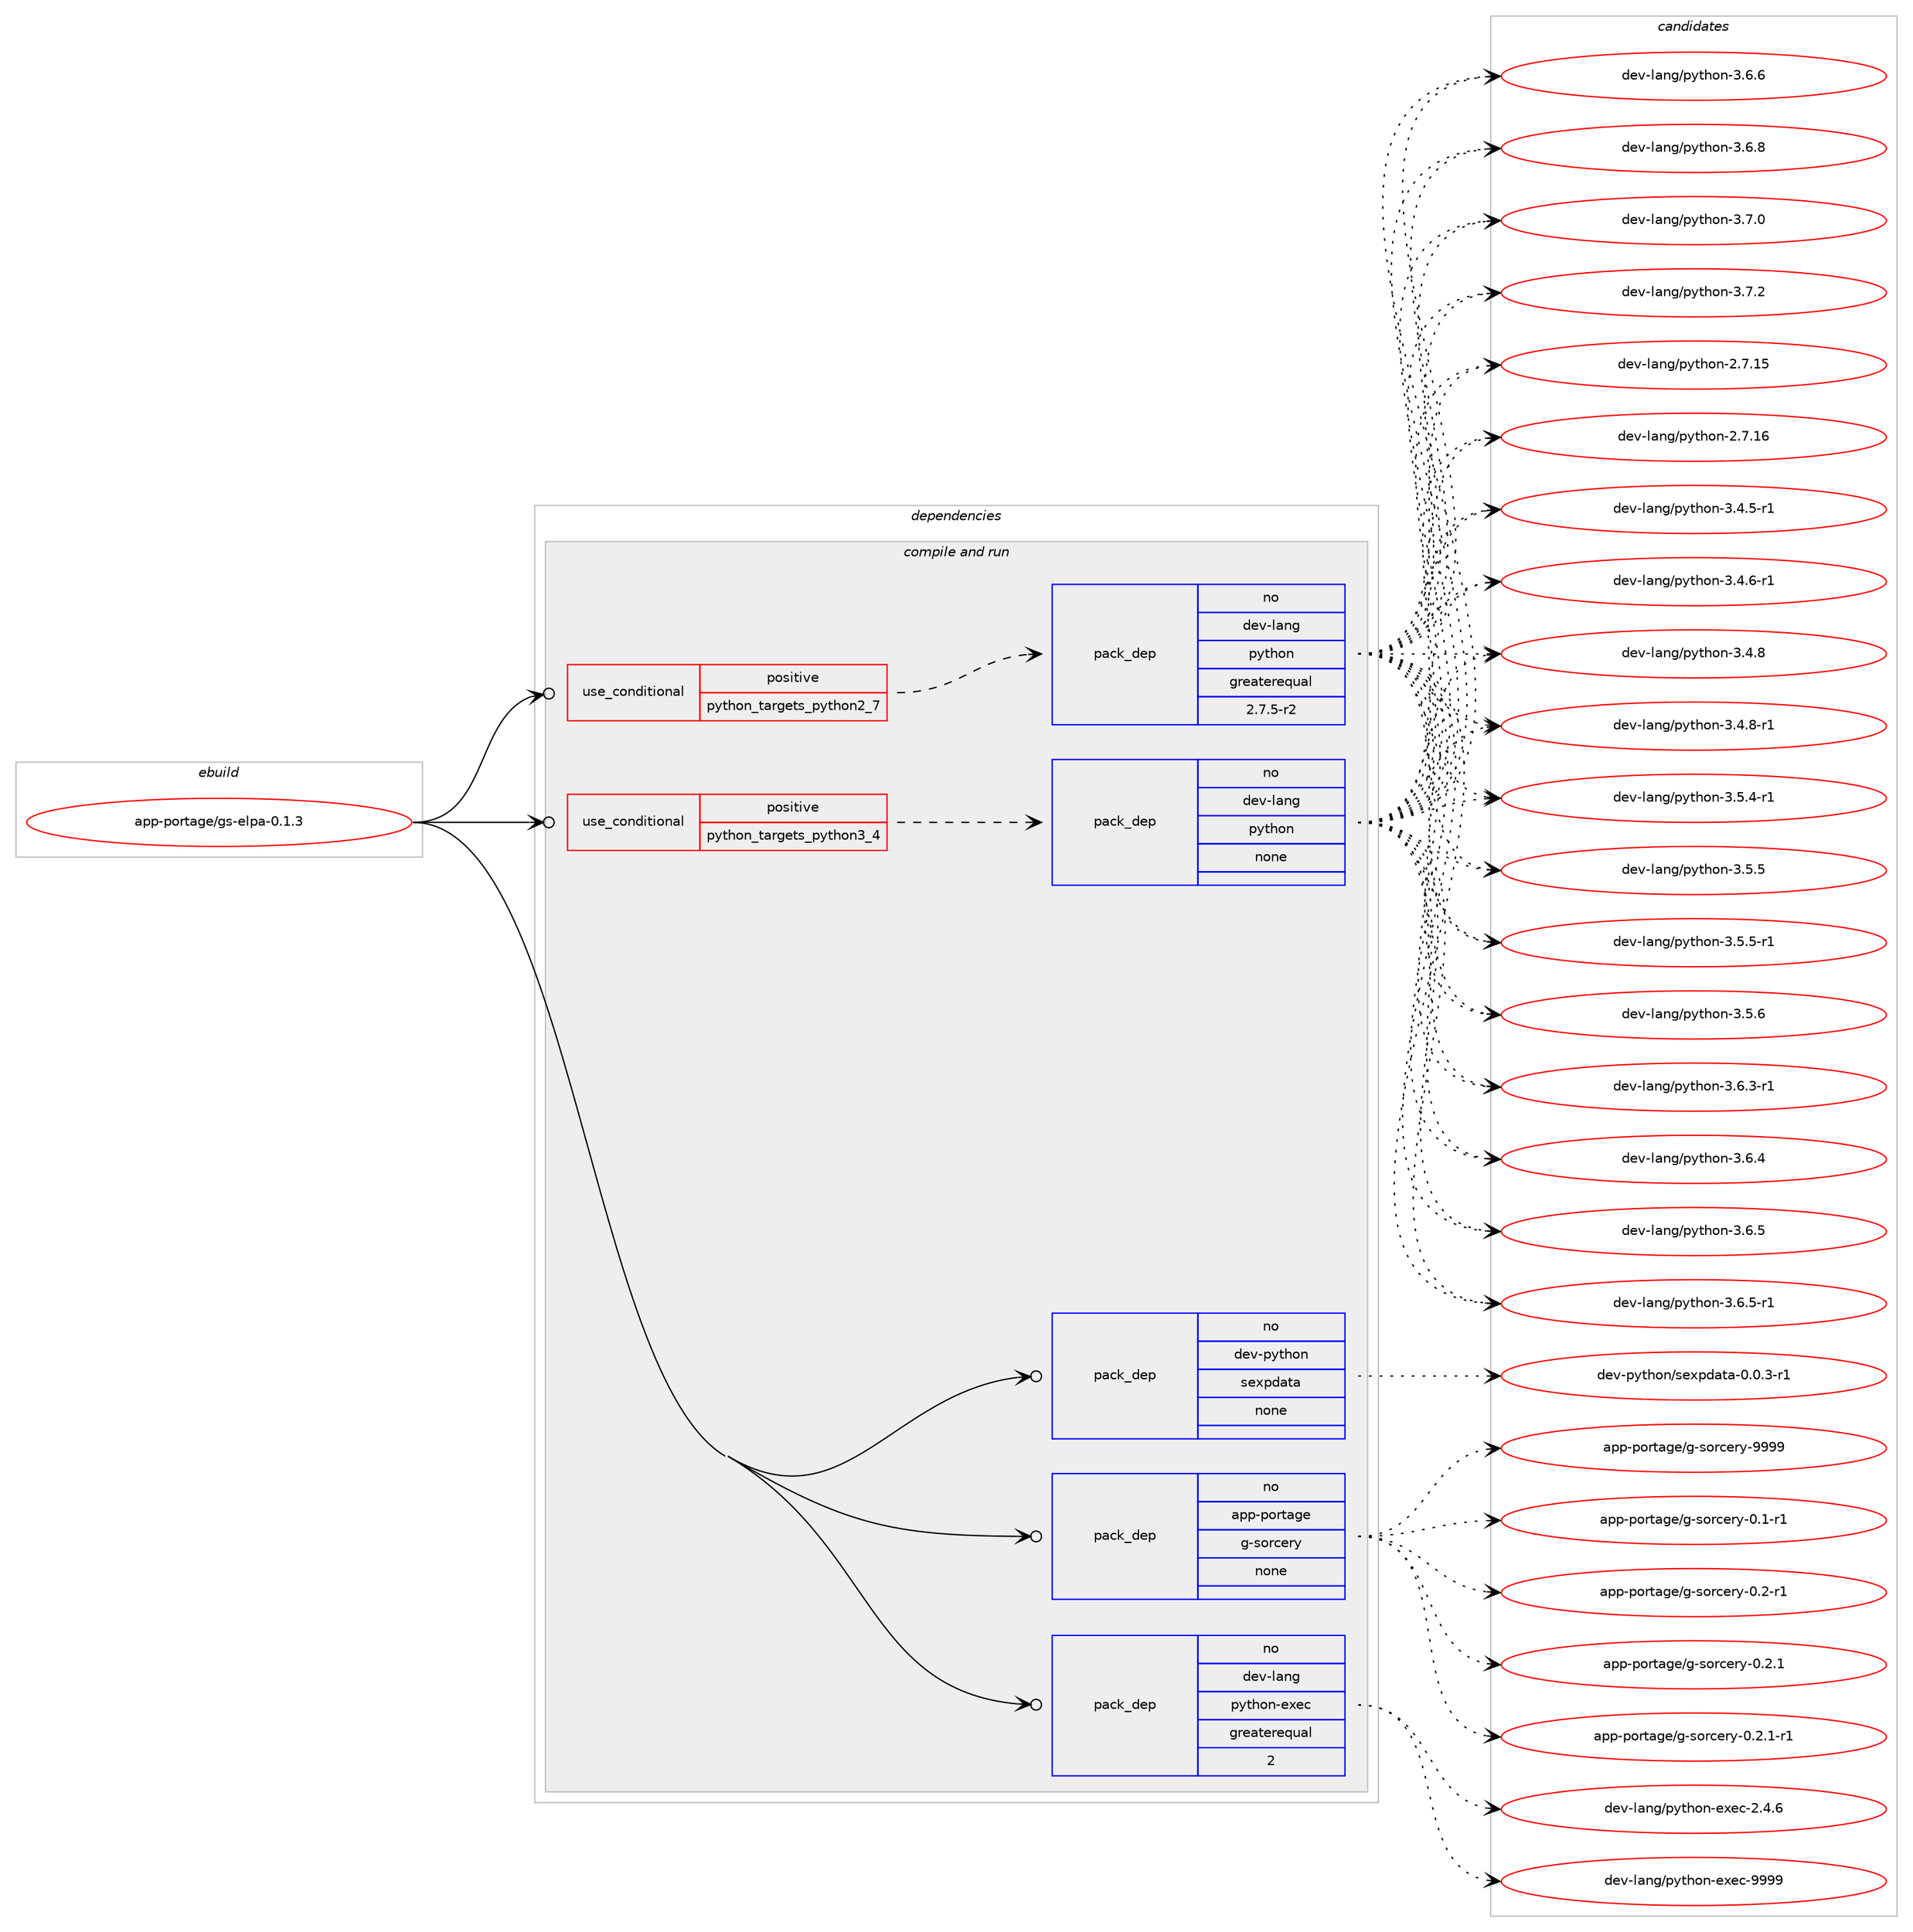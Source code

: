digraph prolog {

# *************
# Graph options
# *************

newrank=true;
concentrate=true;
compound=true;
graph [rankdir=LR,fontname=Helvetica,fontsize=10,ranksep=1.5];#, ranksep=2.5, nodesep=0.2];
edge  [arrowhead=vee];
node  [fontname=Helvetica,fontsize=10];

# **********
# The ebuild
# **********

subgraph cluster_leftcol {
color=gray;
rank=same;
label=<<i>ebuild</i>>;
id [label="app-portage/gs-elpa-0.1.3", color=red, width=4, href="../app-portage/gs-elpa-0.1.3.svg"];
}

# ****************
# The dependencies
# ****************

subgraph cluster_midcol {
color=gray;
label=<<i>dependencies</i>>;
subgraph cluster_compile {
fillcolor="#eeeeee";
style=filled;
label=<<i>compile</i>>;
}
subgraph cluster_compileandrun {
fillcolor="#eeeeee";
style=filled;
label=<<i>compile and run</i>>;
subgraph cond354922 {
dependency1306107 [label=<<TABLE BORDER="0" CELLBORDER="1" CELLSPACING="0" CELLPADDING="4"><TR><TD ROWSPAN="3" CELLPADDING="10">use_conditional</TD></TR><TR><TD>positive</TD></TR><TR><TD>python_targets_python2_7</TD></TR></TABLE>>, shape=none, color=red];
subgraph pack930791 {
dependency1306108 [label=<<TABLE BORDER="0" CELLBORDER="1" CELLSPACING="0" CELLPADDING="4" WIDTH="220"><TR><TD ROWSPAN="6" CELLPADDING="30">pack_dep</TD></TR><TR><TD WIDTH="110">no</TD></TR><TR><TD>dev-lang</TD></TR><TR><TD>python</TD></TR><TR><TD>greaterequal</TD></TR><TR><TD>2.7.5-r2</TD></TR></TABLE>>, shape=none, color=blue];
}
dependency1306107:e -> dependency1306108:w [weight=20,style="dashed",arrowhead="vee"];
}
id:e -> dependency1306107:w [weight=20,style="solid",arrowhead="odotvee"];
subgraph cond354923 {
dependency1306109 [label=<<TABLE BORDER="0" CELLBORDER="1" CELLSPACING="0" CELLPADDING="4"><TR><TD ROWSPAN="3" CELLPADDING="10">use_conditional</TD></TR><TR><TD>positive</TD></TR><TR><TD>python_targets_python3_4</TD></TR></TABLE>>, shape=none, color=red];
subgraph pack930792 {
dependency1306110 [label=<<TABLE BORDER="0" CELLBORDER="1" CELLSPACING="0" CELLPADDING="4" WIDTH="220"><TR><TD ROWSPAN="6" CELLPADDING="30">pack_dep</TD></TR><TR><TD WIDTH="110">no</TD></TR><TR><TD>dev-lang</TD></TR><TR><TD>python</TD></TR><TR><TD>none</TD></TR><TR><TD></TD></TR></TABLE>>, shape=none, color=blue];
}
dependency1306109:e -> dependency1306110:w [weight=20,style="dashed",arrowhead="vee"];
}
id:e -> dependency1306109:w [weight=20,style="solid",arrowhead="odotvee"];
subgraph pack930793 {
dependency1306111 [label=<<TABLE BORDER="0" CELLBORDER="1" CELLSPACING="0" CELLPADDING="4" WIDTH="220"><TR><TD ROWSPAN="6" CELLPADDING="30">pack_dep</TD></TR><TR><TD WIDTH="110">no</TD></TR><TR><TD>app-portage</TD></TR><TR><TD>g-sorcery</TD></TR><TR><TD>none</TD></TR><TR><TD></TD></TR></TABLE>>, shape=none, color=blue];
}
id:e -> dependency1306111:w [weight=20,style="solid",arrowhead="odotvee"];
subgraph pack930794 {
dependency1306112 [label=<<TABLE BORDER="0" CELLBORDER="1" CELLSPACING="0" CELLPADDING="4" WIDTH="220"><TR><TD ROWSPAN="6" CELLPADDING="30">pack_dep</TD></TR><TR><TD WIDTH="110">no</TD></TR><TR><TD>dev-lang</TD></TR><TR><TD>python-exec</TD></TR><TR><TD>greaterequal</TD></TR><TR><TD>2</TD></TR></TABLE>>, shape=none, color=blue];
}
id:e -> dependency1306112:w [weight=20,style="solid",arrowhead="odotvee"];
subgraph pack930795 {
dependency1306113 [label=<<TABLE BORDER="0" CELLBORDER="1" CELLSPACING="0" CELLPADDING="4" WIDTH="220"><TR><TD ROWSPAN="6" CELLPADDING="30">pack_dep</TD></TR><TR><TD WIDTH="110">no</TD></TR><TR><TD>dev-python</TD></TR><TR><TD>sexpdata</TD></TR><TR><TD>none</TD></TR><TR><TD></TD></TR></TABLE>>, shape=none, color=blue];
}
id:e -> dependency1306113:w [weight=20,style="solid",arrowhead="odotvee"];
}
subgraph cluster_run {
fillcolor="#eeeeee";
style=filled;
label=<<i>run</i>>;
}
}

# **************
# The candidates
# **************

subgraph cluster_choices {
rank=same;
color=gray;
label=<<i>candidates</i>>;

subgraph choice930791 {
color=black;
nodesep=1;
choice10010111845108971101034711212111610411111045504655464953 [label="dev-lang/python-2.7.15", color=red, width=4,href="../dev-lang/python-2.7.15.svg"];
choice10010111845108971101034711212111610411111045504655464954 [label="dev-lang/python-2.7.16", color=red, width=4,href="../dev-lang/python-2.7.16.svg"];
choice1001011184510897110103471121211161041111104551465246534511449 [label="dev-lang/python-3.4.5-r1", color=red, width=4,href="../dev-lang/python-3.4.5-r1.svg"];
choice1001011184510897110103471121211161041111104551465246544511449 [label="dev-lang/python-3.4.6-r1", color=red, width=4,href="../dev-lang/python-3.4.6-r1.svg"];
choice100101118451089711010347112121116104111110455146524656 [label="dev-lang/python-3.4.8", color=red, width=4,href="../dev-lang/python-3.4.8.svg"];
choice1001011184510897110103471121211161041111104551465246564511449 [label="dev-lang/python-3.4.8-r1", color=red, width=4,href="../dev-lang/python-3.4.8-r1.svg"];
choice1001011184510897110103471121211161041111104551465346524511449 [label="dev-lang/python-3.5.4-r1", color=red, width=4,href="../dev-lang/python-3.5.4-r1.svg"];
choice100101118451089711010347112121116104111110455146534653 [label="dev-lang/python-3.5.5", color=red, width=4,href="../dev-lang/python-3.5.5.svg"];
choice1001011184510897110103471121211161041111104551465346534511449 [label="dev-lang/python-3.5.5-r1", color=red, width=4,href="../dev-lang/python-3.5.5-r1.svg"];
choice100101118451089711010347112121116104111110455146534654 [label="dev-lang/python-3.5.6", color=red, width=4,href="../dev-lang/python-3.5.6.svg"];
choice1001011184510897110103471121211161041111104551465446514511449 [label="dev-lang/python-3.6.3-r1", color=red, width=4,href="../dev-lang/python-3.6.3-r1.svg"];
choice100101118451089711010347112121116104111110455146544652 [label="dev-lang/python-3.6.4", color=red, width=4,href="../dev-lang/python-3.6.4.svg"];
choice100101118451089711010347112121116104111110455146544653 [label="dev-lang/python-3.6.5", color=red, width=4,href="../dev-lang/python-3.6.5.svg"];
choice1001011184510897110103471121211161041111104551465446534511449 [label="dev-lang/python-3.6.5-r1", color=red, width=4,href="../dev-lang/python-3.6.5-r1.svg"];
choice100101118451089711010347112121116104111110455146544654 [label="dev-lang/python-3.6.6", color=red, width=4,href="../dev-lang/python-3.6.6.svg"];
choice100101118451089711010347112121116104111110455146544656 [label="dev-lang/python-3.6.8", color=red, width=4,href="../dev-lang/python-3.6.8.svg"];
choice100101118451089711010347112121116104111110455146554648 [label="dev-lang/python-3.7.0", color=red, width=4,href="../dev-lang/python-3.7.0.svg"];
choice100101118451089711010347112121116104111110455146554650 [label="dev-lang/python-3.7.2", color=red, width=4,href="../dev-lang/python-3.7.2.svg"];
dependency1306108:e -> choice10010111845108971101034711212111610411111045504655464953:w [style=dotted,weight="100"];
dependency1306108:e -> choice10010111845108971101034711212111610411111045504655464954:w [style=dotted,weight="100"];
dependency1306108:e -> choice1001011184510897110103471121211161041111104551465246534511449:w [style=dotted,weight="100"];
dependency1306108:e -> choice1001011184510897110103471121211161041111104551465246544511449:w [style=dotted,weight="100"];
dependency1306108:e -> choice100101118451089711010347112121116104111110455146524656:w [style=dotted,weight="100"];
dependency1306108:e -> choice1001011184510897110103471121211161041111104551465246564511449:w [style=dotted,weight="100"];
dependency1306108:e -> choice1001011184510897110103471121211161041111104551465346524511449:w [style=dotted,weight="100"];
dependency1306108:e -> choice100101118451089711010347112121116104111110455146534653:w [style=dotted,weight="100"];
dependency1306108:e -> choice1001011184510897110103471121211161041111104551465346534511449:w [style=dotted,weight="100"];
dependency1306108:e -> choice100101118451089711010347112121116104111110455146534654:w [style=dotted,weight="100"];
dependency1306108:e -> choice1001011184510897110103471121211161041111104551465446514511449:w [style=dotted,weight="100"];
dependency1306108:e -> choice100101118451089711010347112121116104111110455146544652:w [style=dotted,weight="100"];
dependency1306108:e -> choice100101118451089711010347112121116104111110455146544653:w [style=dotted,weight="100"];
dependency1306108:e -> choice1001011184510897110103471121211161041111104551465446534511449:w [style=dotted,weight="100"];
dependency1306108:e -> choice100101118451089711010347112121116104111110455146544654:w [style=dotted,weight="100"];
dependency1306108:e -> choice100101118451089711010347112121116104111110455146544656:w [style=dotted,weight="100"];
dependency1306108:e -> choice100101118451089711010347112121116104111110455146554648:w [style=dotted,weight="100"];
dependency1306108:e -> choice100101118451089711010347112121116104111110455146554650:w [style=dotted,weight="100"];
}
subgraph choice930792 {
color=black;
nodesep=1;
choice10010111845108971101034711212111610411111045504655464953 [label="dev-lang/python-2.7.15", color=red, width=4,href="../dev-lang/python-2.7.15.svg"];
choice10010111845108971101034711212111610411111045504655464954 [label="dev-lang/python-2.7.16", color=red, width=4,href="../dev-lang/python-2.7.16.svg"];
choice1001011184510897110103471121211161041111104551465246534511449 [label="dev-lang/python-3.4.5-r1", color=red, width=4,href="../dev-lang/python-3.4.5-r1.svg"];
choice1001011184510897110103471121211161041111104551465246544511449 [label="dev-lang/python-3.4.6-r1", color=red, width=4,href="../dev-lang/python-3.4.6-r1.svg"];
choice100101118451089711010347112121116104111110455146524656 [label="dev-lang/python-3.4.8", color=red, width=4,href="../dev-lang/python-3.4.8.svg"];
choice1001011184510897110103471121211161041111104551465246564511449 [label="dev-lang/python-3.4.8-r1", color=red, width=4,href="../dev-lang/python-3.4.8-r1.svg"];
choice1001011184510897110103471121211161041111104551465346524511449 [label="dev-lang/python-3.5.4-r1", color=red, width=4,href="../dev-lang/python-3.5.4-r1.svg"];
choice100101118451089711010347112121116104111110455146534653 [label="dev-lang/python-3.5.5", color=red, width=4,href="../dev-lang/python-3.5.5.svg"];
choice1001011184510897110103471121211161041111104551465346534511449 [label="dev-lang/python-3.5.5-r1", color=red, width=4,href="../dev-lang/python-3.5.5-r1.svg"];
choice100101118451089711010347112121116104111110455146534654 [label="dev-lang/python-3.5.6", color=red, width=4,href="../dev-lang/python-3.5.6.svg"];
choice1001011184510897110103471121211161041111104551465446514511449 [label="dev-lang/python-3.6.3-r1", color=red, width=4,href="../dev-lang/python-3.6.3-r1.svg"];
choice100101118451089711010347112121116104111110455146544652 [label="dev-lang/python-3.6.4", color=red, width=4,href="../dev-lang/python-3.6.4.svg"];
choice100101118451089711010347112121116104111110455146544653 [label="dev-lang/python-3.6.5", color=red, width=4,href="../dev-lang/python-3.6.5.svg"];
choice1001011184510897110103471121211161041111104551465446534511449 [label="dev-lang/python-3.6.5-r1", color=red, width=4,href="../dev-lang/python-3.6.5-r1.svg"];
choice100101118451089711010347112121116104111110455146544654 [label="dev-lang/python-3.6.6", color=red, width=4,href="../dev-lang/python-3.6.6.svg"];
choice100101118451089711010347112121116104111110455146544656 [label="dev-lang/python-3.6.8", color=red, width=4,href="../dev-lang/python-3.6.8.svg"];
choice100101118451089711010347112121116104111110455146554648 [label="dev-lang/python-3.7.0", color=red, width=4,href="../dev-lang/python-3.7.0.svg"];
choice100101118451089711010347112121116104111110455146554650 [label="dev-lang/python-3.7.2", color=red, width=4,href="../dev-lang/python-3.7.2.svg"];
dependency1306110:e -> choice10010111845108971101034711212111610411111045504655464953:w [style=dotted,weight="100"];
dependency1306110:e -> choice10010111845108971101034711212111610411111045504655464954:w [style=dotted,weight="100"];
dependency1306110:e -> choice1001011184510897110103471121211161041111104551465246534511449:w [style=dotted,weight="100"];
dependency1306110:e -> choice1001011184510897110103471121211161041111104551465246544511449:w [style=dotted,weight="100"];
dependency1306110:e -> choice100101118451089711010347112121116104111110455146524656:w [style=dotted,weight="100"];
dependency1306110:e -> choice1001011184510897110103471121211161041111104551465246564511449:w [style=dotted,weight="100"];
dependency1306110:e -> choice1001011184510897110103471121211161041111104551465346524511449:w [style=dotted,weight="100"];
dependency1306110:e -> choice100101118451089711010347112121116104111110455146534653:w [style=dotted,weight="100"];
dependency1306110:e -> choice1001011184510897110103471121211161041111104551465346534511449:w [style=dotted,weight="100"];
dependency1306110:e -> choice100101118451089711010347112121116104111110455146534654:w [style=dotted,weight="100"];
dependency1306110:e -> choice1001011184510897110103471121211161041111104551465446514511449:w [style=dotted,weight="100"];
dependency1306110:e -> choice100101118451089711010347112121116104111110455146544652:w [style=dotted,weight="100"];
dependency1306110:e -> choice100101118451089711010347112121116104111110455146544653:w [style=dotted,weight="100"];
dependency1306110:e -> choice1001011184510897110103471121211161041111104551465446534511449:w [style=dotted,weight="100"];
dependency1306110:e -> choice100101118451089711010347112121116104111110455146544654:w [style=dotted,weight="100"];
dependency1306110:e -> choice100101118451089711010347112121116104111110455146544656:w [style=dotted,weight="100"];
dependency1306110:e -> choice100101118451089711010347112121116104111110455146554648:w [style=dotted,weight="100"];
dependency1306110:e -> choice100101118451089711010347112121116104111110455146554650:w [style=dotted,weight="100"];
}
subgraph choice930793 {
color=black;
nodesep=1;
choice971121124511211111411697103101471034511511111499101114121454846494511449 [label="app-portage/g-sorcery-0.1-r1", color=red, width=4,href="../app-portage/g-sorcery-0.1-r1.svg"];
choice971121124511211111411697103101471034511511111499101114121454846504511449 [label="app-portage/g-sorcery-0.2-r1", color=red, width=4,href="../app-portage/g-sorcery-0.2-r1.svg"];
choice971121124511211111411697103101471034511511111499101114121454846504649 [label="app-portage/g-sorcery-0.2.1", color=red, width=4,href="../app-portage/g-sorcery-0.2.1.svg"];
choice9711211245112111114116971031014710345115111114991011141214548465046494511449 [label="app-portage/g-sorcery-0.2.1-r1", color=red, width=4,href="../app-portage/g-sorcery-0.2.1-r1.svg"];
choice9711211245112111114116971031014710345115111114991011141214557575757 [label="app-portage/g-sorcery-9999", color=red, width=4,href="../app-portage/g-sorcery-9999.svg"];
dependency1306111:e -> choice971121124511211111411697103101471034511511111499101114121454846494511449:w [style=dotted,weight="100"];
dependency1306111:e -> choice971121124511211111411697103101471034511511111499101114121454846504511449:w [style=dotted,weight="100"];
dependency1306111:e -> choice971121124511211111411697103101471034511511111499101114121454846504649:w [style=dotted,weight="100"];
dependency1306111:e -> choice9711211245112111114116971031014710345115111114991011141214548465046494511449:w [style=dotted,weight="100"];
dependency1306111:e -> choice9711211245112111114116971031014710345115111114991011141214557575757:w [style=dotted,weight="100"];
}
subgraph choice930794 {
color=black;
nodesep=1;
choice1001011184510897110103471121211161041111104510112010199455046524654 [label="dev-lang/python-exec-2.4.6", color=red, width=4,href="../dev-lang/python-exec-2.4.6.svg"];
choice10010111845108971101034711212111610411111045101120101994557575757 [label="dev-lang/python-exec-9999", color=red, width=4,href="../dev-lang/python-exec-9999.svg"];
dependency1306112:e -> choice1001011184510897110103471121211161041111104510112010199455046524654:w [style=dotted,weight="100"];
dependency1306112:e -> choice10010111845108971101034711212111610411111045101120101994557575757:w [style=dotted,weight="100"];
}
subgraph choice930795 {
color=black;
nodesep=1;
choice100101118451121211161041111104711510112011210097116974548464846514511449 [label="dev-python/sexpdata-0.0.3-r1", color=red, width=4,href="../dev-python/sexpdata-0.0.3-r1.svg"];
dependency1306113:e -> choice100101118451121211161041111104711510112011210097116974548464846514511449:w [style=dotted,weight="100"];
}
}

}
